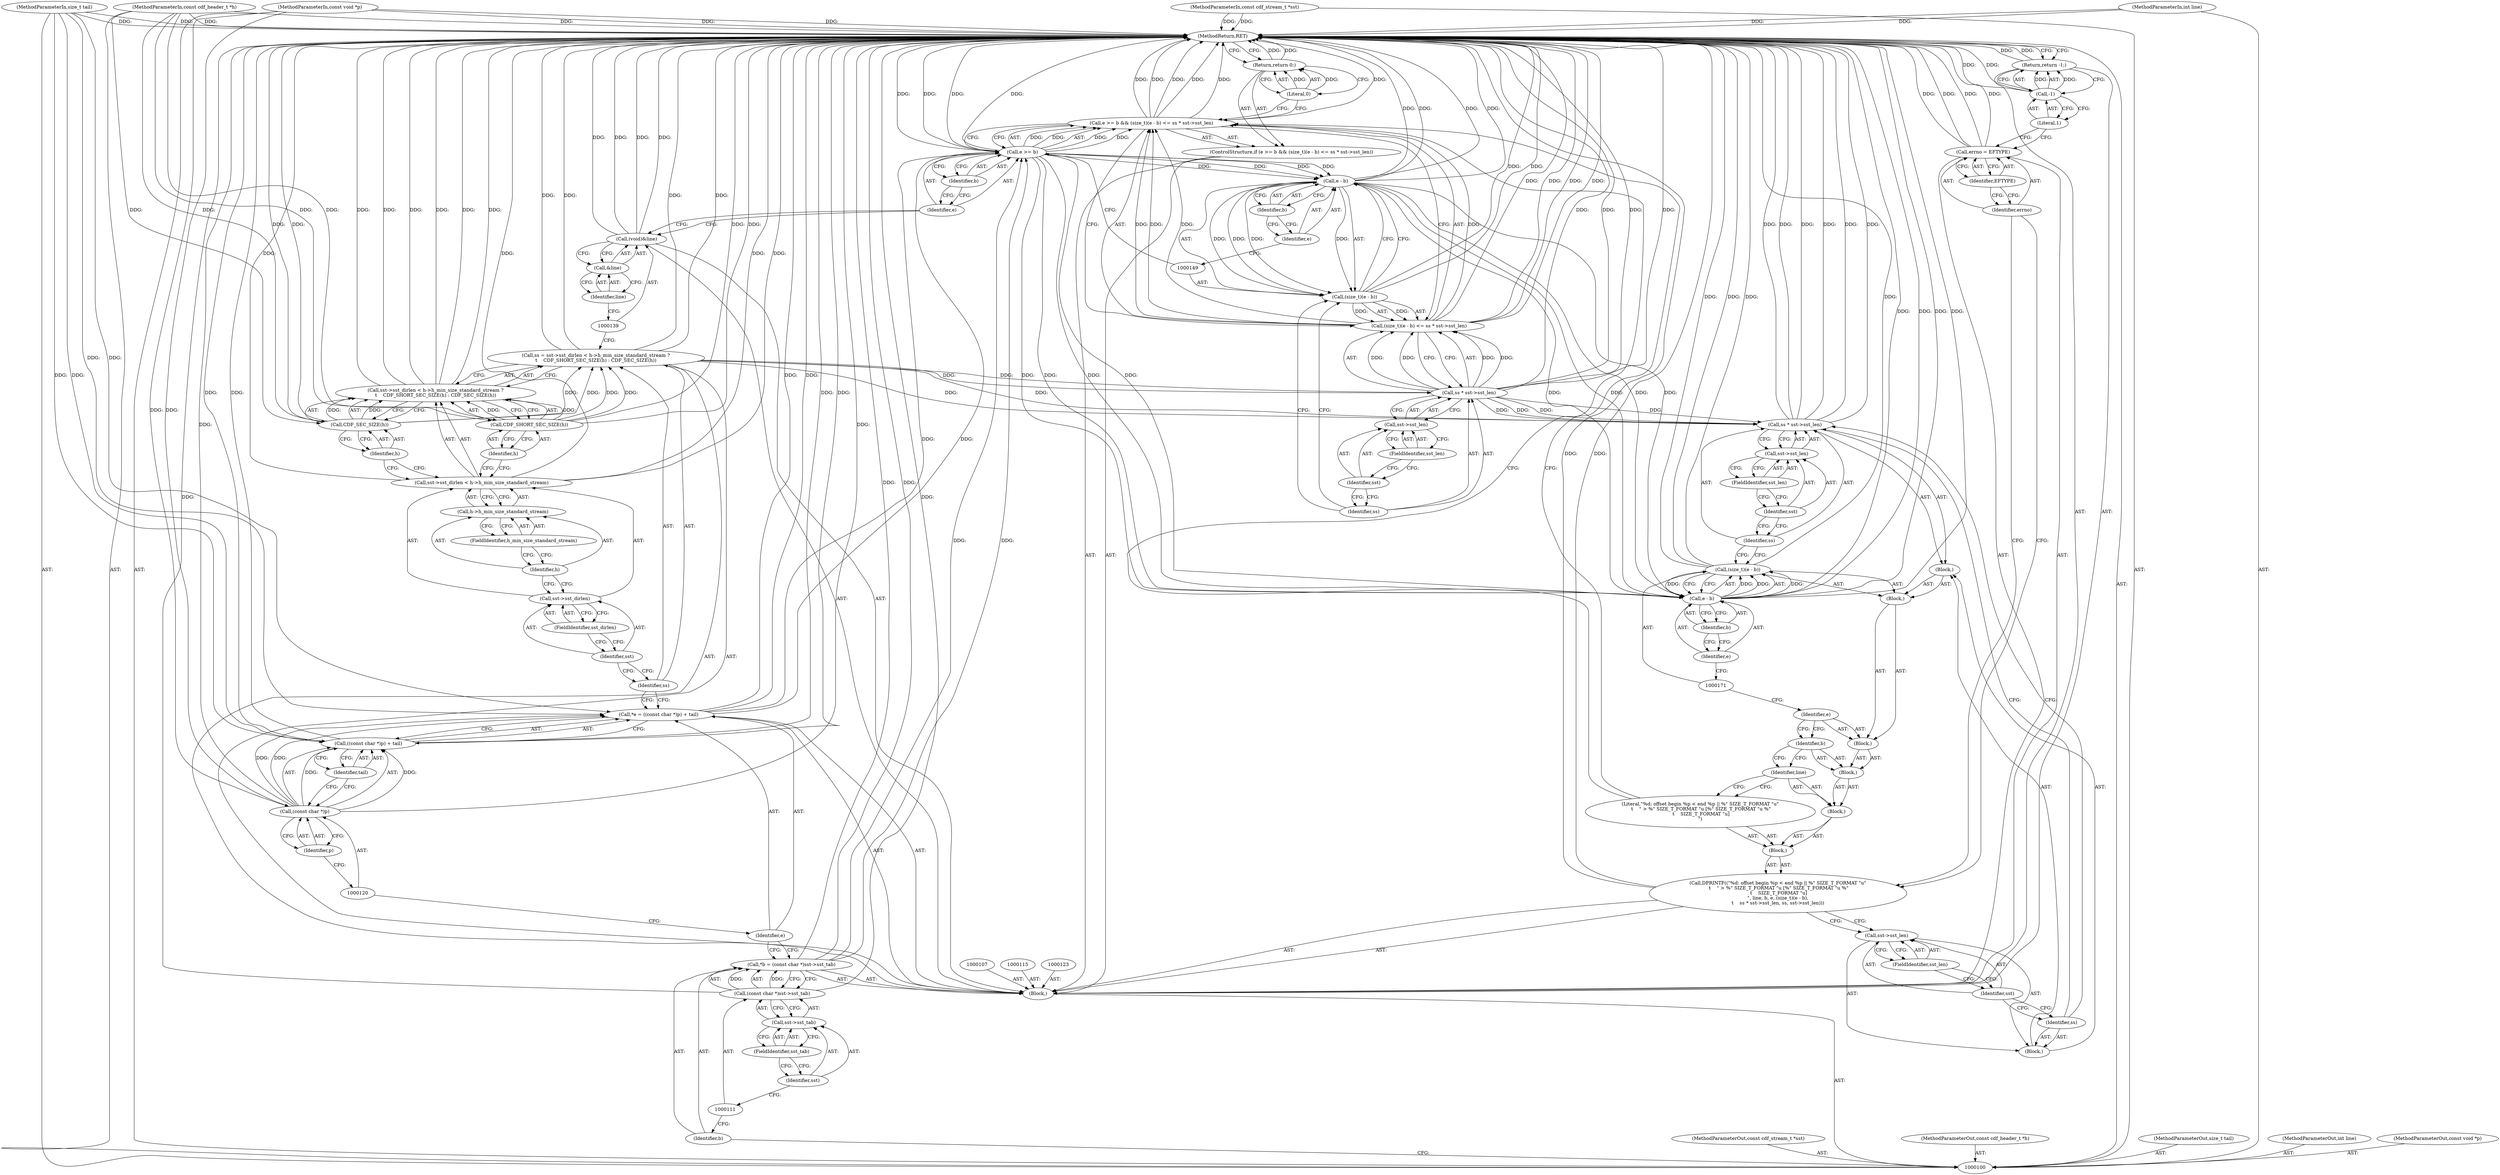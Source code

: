 digraph "0_file_36fadd29849b8087af9f4586f89dbf74ea45be67" {
"1000192" [label="(MethodReturn,RET)"];
"1000101" [label="(MethodParameterIn,const cdf_stream_t *sst)"];
"1000279" [label="(MethodParameterOut,const cdf_stream_t *sst)"];
"1000102" [label="(MethodParameterIn,const cdf_header_t *h)"];
"1000280" [label="(MethodParameterOut,const cdf_header_t *h)"];
"1000159" [label="(Literal,0)"];
"1000158" [label="(Return,return 0;)"];
"1000161" [label="(Block,)"];
"1000162" [label="(Literal,\"%d: offset begin %p < end %p || %\" SIZE_T_FORMAT \"u\"\n \t    \" > %\" SIZE_T_FORMAT \"u [%\" SIZE_T_FORMAT \"u %\"\n \t    SIZE_T_FORMAT \"u]\n\")"];
"1000160" [label="(Call,DPRINTF((\"%d: offset begin %p < end %p || %\" SIZE_T_FORMAT \"u\"\n \t    \" > %\" SIZE_T_FORMAT \"u [%\" SIZE_T_FORMAT \"u %\"\n \t    SIZE_T_FORMAT \"u]\n\", line, b, e, (size_t)(e - b),\n\t    ss * sst->sst_len, ss, sst->sst_len)))"];
"1000163" [label="(Block,)"];
"1000164" [label="(Identifier,line)"];
"1000165" [label="(Block,)"];
"1000166" [label="(Identifier,b)"];
"1000167" [label="(Block,)"];
"1000168" [label="(Identifier,e)"];
"1000169" [label="(Block,)"];
"1000170" [label="(Call,(size_t)(e - b))"];
"1000172" [label="(Call,e - b)"];
"1000173" [label="(Identifier,e)"];
"1000174" [label="(Identifier,b)"];
"1000178" [label="(Call,sst->sst_len)"];
"1000179" [label="(Identifier,sst)"];
"1000180" [label="(FieldIdentifier,sst_len)"];
"1000181" [label="(Block,)"];
"1000182" [label="(Identifier,ss)"];
"1000183" [label="(Call,sst->sst_len)"];
"1000184" [label="(Identifier,sst)"];
"1000185" [label="(FieldIdentifier,sst_len)"];
"1000175" [label="(Block,)"];
"1000176" [label="(Call,ss * sst->sst_len)"];
"1000177" [label="(Identifier,ss)"];
"1000188" [label="(Identifier,EFTYPE)"];
"1000186" [label="(Call,errno = EFTYPE)"];
"1000187" [label="(Identifier,errno)"];
"1000191" [label="(Literal,1)"];
"1000189" [label="(Return,return -1;)"];
"1000190" [label="(Call,-1)"];
"1000104" [label="(MethodParameterIn,size_t tail)"];
"1000282" [label="(MethodParameterOut,size_t tail)"];
"1000105" [label="(MethodParameterIn,int line)"];
"1000283" [label="(MethodParameterOut,int line)"];
"1000103" [label="(MethodParameterIn,const void *p)"];
"1000281" [label="(MethodParameterOut,const void *p)"];
"1000106" [label="(Block,)"];
"1000108" [label="(Call,*b = (const char *)sst->sst_tab)"];
"1000109" [label="(Identifier,b)"];
"1000110" [label="(Call,(const char *)sst->sst_tab)"];
"1000112" [label="(Call,sst->sst_tab)"];
"1000113" [label="(Identifier,sst)"];
"1000114" [label="(FieldIdentifier,sst_tab)"];
"1000116" [label="(Call,*e = ((const char *)p) + tail)"];
"1000117" [label="(Identifier,e)"];
"1000118" [label="(Call,((const char *)p) + tail)"];
"1000119" [label="(Call,(const char *)p)"];
"1000121" [label="(Identifier,p)"];
"1000122" [label="(Identifier,tail)"];
"1000126" [label="(Call,sst->sst_dirlen < h->h_min_size_standard_stream ?\n\t    CDF_SHORT_SEC_SIZE(h) : CDF_SEC_SIZE(h))"];
"1000127" [label="(Call,sst->sst_dirlen < h->h_min_size_standard_stream)"];
"1000128" [label="(Call,sst->sst_dirlen)"];
"1000129" [label="(Identifier,sst)"];
"1000130" [label="(FieldIdentifier,sst_dirlen)"];
"1000131" [label="(Call,h->h_min_size_standard_stream)"];
"1000132" [label="(Identifier,h)"];
"1000133" [label="(FieldIdentifier,h_min_size_standard_stream)"];
"1000124" [label="(Call,ss = sst->sst_dirlen < h->h_min_size_standard_stream ?\n\t    CDF_SHORT_SEC_SIZE(h) : CDF_SEC_SIZE(h))"];
"1000125" [label="(Identifier,ss)"];
"1000135" [label="(Identifier,h)"];
"1000136" [label="(Call,CDF_SEC_SIZE(h))"];
"1000137" [label="(Identifier,h)"];
"1000134" [label="(Call,CDF_SHORT_SEC_SIZE(h))"];
"1000138" [label="(Call,(void)&line)"];
"1000140" [label="(Call,&line)"];
"1000141" [label="(Identifier,line)"];
"1000142" [label="(ControlStructure,if (e >= b && (size_t)(e - b) <= ss * sst->sst_len))"];
"1000146" [label="(Identifier,b)"];
"1000147" [label="(Call,(size_t)(e - b) <= ss * sst->sst_len)"];
"1000148" [label="(Call,(size_t)(e - b))"];
"1000150" [label="(Call,e - b)"];
"1000151" [label="(Identifier,e)"];
"1000152" [label="(Identifier,b)"];
"1000153" [label="(Call,ss * sst->sst_len)"];
"1000154" [label="(Identifier,ss)"];
"1000155" [label="(Call,sst->sst_len)"];
"1000156" [label="(Identifier,sst)"];
"1000157" [label="(FieldIdentifier,sst_len)"];
"1000143" [label="(Call,e >= b && (size_t)(e - b) <= ss * sst->sst_len)"];
"1000144" [label="(Call,e >= b)"];
"1000145" [label="(Identifier,e)"];
"1000192" -> "1000100"  [label="AST: "];
"1000192" -> "1000158"  [label="CFG: "];
"1000192" -> "1000189"  [label="CFG: "];
"1000158" -> "1000192"  [label="DDG: "];
"1000124" -> "1000192"  [label="DDG: "];
"1000124" -> "1000192"  [label="DDG: "];
"1000150" -> "1000192"  [label="DDG: "];
"1000150" -> "1000192"  [label="DDG: "];
"1000190" -> "1000192"  [label="DDG: "];
"1000104" -> "1000192"  [label="DDG: "];
"1000105" -> "1000192"  [label="DDG: "];
"1000160" -> "1000192"  [label="DDG: "];
"1000119" -> "1000192"  [label="DDG: "];
"1000116" -> "1000192"  [label="DDG: "];
"1000153" -> "1000192"  [label="DDG: "];
"1000153" -> "1000192"  [label="DDG: "];
"1000118" -> "1000192"  [label="DDG: "];
"1000118" -> "1000192"  [label="DDG: "];
"1000144" -> "1000192"  [label="DDG: "];
"1000144" -> "1000192"  [label="DDG: "];
"1000186" -> "1000192"  [label="DDG: "];
"1000186" -> "1000192"  [label="DDG: "];
"1000176" -> "1000192"  [label="DDG: "];
"1000176" -> "1000192"  [label="DDG: "];
"1000176" -> "1000192"  [label="DDG: "];
"1000170" -> "1000192"  [label="DDG: "];
"1000170" -> "1000192"  [label="DDG: "];
"1000138" -> "1000192"  [label="DDG: "];
"1000138" -> "1000192"  [label="DDG: "];
"1000103" -> "1000192"  [label="DDG: "];
"1000143" -> "1000192"  [label="DDG: "];
"1000143" -> "1000192"  [label="DDG: "];
"1000143" -> "1000192"  [label="DDG: "];
"1000126" -> "1000192"  [label="DDG: "];
"1000126" -> "1000192"  [label="DDG: "];
"1000126" -> "1000192"  [label="DDG: "];
"1000147" -> "1000192"  [label="DDG: "];
"1000147" -> "1000192"  [label="DDG: "];
"1000102" -> "1000192"  [label="DDG: "];
"1000110" -> "1000192"  [label="DDG: "];
"1000134" -> "1000192"  [label="DDG: "];
"1000101" -> "1000192"  [label="DDG: "];
"1000108" -> "1000192"  [label="DDG: "];
"1000172" -> "1000192"  [label="DDG: "];
"1000172" -> "1000192"  [label="DDG: "];
"1000148" -> "1000192"  [label="DDG: "];
"1000127" -> "1000192"  [label="DDG: "];
"1000127" -> "1000192"  [label="DDG: "];
"1000136" -> "1000192"  [label="DDG: "];
"1000189" -> "1000192"  [label="DDG: "];
"1000101" -> "1000100"  [label="AST: "];
"1000101" -> "1000192"  [label="DDG: "];
"1000279" -> "1000100"  [label="AST: "];
"1000102" -> "1000100"  [label="AST: "];
"1000102" -> "1000192"  [label="DDG: "];
"1000102" -> "1000134"  [label="DDG: "];
"1000102" -> "1000136"  [label="DDG: "];
"1000280" -> "1000100"  [label="AST: "];
"1000159" -> "1000158"  [label="AST: "];
"1000159" -> "1000143"  [label="CFG: "];
"1000158" -> "1000159"  [label="CFG: "];
"1000159" -> "1000158"  [label="DDG: "];
"1000158" -> "1000142"  [label="AST: "];
"1000158" -> "1000159"  [label="CFG: "];
"1000159" -> "1000158"  [label="AST: "];
"1000192" -> "1000158"  [label="CFG: "];
"1000158" -> "1000192"  [label="DDG: "];
"1000159" -> "1000158"  [label="DDG: "];
"1000161" -> "1000160"  [label="AST: "];
"1000162" -> "1000161"  [label="AST: "];
"1000163" -> "1000161"  [label="AST: "];
"1000162" -> "1000161"  [label="AST: "];
"1000162" -> "1000143"  [label="CFG: "];
"1000164" -> "1000162"  [label="CFG: "];
"1000160" -> "1000106"  [label="AST: "];
"1000160" -> "1000183"  [label="CFG: "];
"1000161" -> "1000160"  [label="AST: "];
"1000187" -> "1000160"  [label="CFG: "];
"1000160" -> "1000192"  [label="DDG: "];
"1000163" -> "1000161"  [label="AST: "];
"1000164" -> "1000163"  [label="AST: "];
"1000165" -> "1000163"  [label="AST: "];
"1000164" -> "1000163"  [label="AST: "];
"1000164" -> "1000162"  [label="CFG: "];
"1000166" -> "1000164"  [label="CFG: "];
"1000165" -> "1000163"  [label="AST: "];
"1000166" -> "1000165"  [label="AST: "];
"1000167" -> "1000165"  [label="AST: "];
"1000166" -> "1000165"  [label="AST: "];
"1000166" -> "1000164"  [label="CFG: "];
"1000168" -> "1000166"  [label="CFG: "];
"1000167" -> "1000165"  [label="AST: "];
"1000168" -> "1000167"  [label="AST: "];
"1000169" -> "1000167"  [label="AST: "];
"1000168" -> "1000167"  [label="AST: "];
"1000168" -> "1000166"  [label="CFG: "];
"1000171" -> "1000168"  [label="CFG: "];
"1000169" -> "1000167"  [label="AST: "];
"1000170" -> "1000169"  [label="AST: "];
"1000175" -> "1000169"  [label="AST: "];
"1000170" -> "1000169"  [label="AST: "];
"1000170" -> "1000172"  [label="CFG: "];
"1000171" -> "1000170"  [label="AST: "];
"1000172" -> "1000170"  [label="AST: "];
"1000177" -> "1000170"  [label="CFG: "];
"1000170" -> "1000192"  [label="DDG: "];
"1000170" -> "1000192"  [label="DDG: "];
"1000172" -> "1000170"  [label="DDG: "];
"1000172" -> "1000170"  [label="DDG: "];
"1000172" -> "1000170"  [label="AST: "];
"1000172" -> "1000174"  [label="CFG: "];
"1000173" -> "1000172"  [label="AST: "];
"1000174" -> "1000172"  [label="AST: "];
"1000170" -> "1000172"  [label="CFG: "];
"1000172" -> "1000192"  [label="DDG: "];
"1000172" -> "1000192"  [label="DDG: "];
"1000172" -> "1000170"  [label="DDG: "];
"1000172" -> "1000170"  [label="DDG: "];
"1000150" -> "1000172"  [label="DDG: "];
"1000150" -> "1000172"  [label="DDG: "];
"1000144" -> "1000172"  [label="DDG: "];
"1000144" -> "1000172"  [label="DDG: "];
"1000173" -> "1000172"  [label="AST: "];
"1000173" -> "1000171"  [label="CFG: "];
"1000174" -> "1000173"  [label="CFG: "];
"1000174" -> "1000172"  [label="AST: "];
"1000174" -> "1000173"  [label="CFG: "];
"1000172" -> "1000174"  [label="CFG: "];
"1000178" -> "1000176"  [label="AST: "];
"1000178" -> "1000180"  [label="CFG: "];
"1000179" -> "1000178"  [label="AST: "];
"1000180" -> "1000178"  [label="AST: "];
"1000176" -> "1000178"  [label="CFG: "];
"1000179" -> "1000178"  [label="AST: "];
"1000179" -> "1000177"  [label="CFG: "];
"1000180" -> "1000179"  [label="CFG: "];
"1000180" -> "1000178"  [label="AST: "];
"1000180" -> "1000179"  [label="CFG: "];
"1000178" -> "1000180"  [label="CFG: "];
"1000181" -> "1000175"  [label="AST: "];
"1000182" -> "1000181"  [label="AST: "];
"1000183" -> "1000181"  [label="AST: "];
"1000182" -> "1000181"  [label="AST: "];
"1000182" -> "1000176"  [label="CFG: "];
"1000184" -> "1000182"  [label="CFG: "];
"1000183" -> "1000181"  [label="AST: "];
"1000183" -> "1000185"  [label="CFG: "];
"1000184" -> "1000183"  [label="AST: "];
"1000185" -> "1000183"  [label="AST: "];
"1000160" -> "1000183"  [label="CFG: "];
"1000184" -> "1000183"  [label="AST: "];
"1000184" -> "1000182"  [label="CFG: "];
"1000185" -> "1000184"  [label="CFG: "];
"1000185" -> "1000183"  [label="AST: "];
"1000185" -> "1000184"  [label="CFG: "];
"1000183" -> "1000185"  [label="CFG: "];
"1000175" -> "1000169"  [label="AST: "];
"1000176" -> "1000175"  [label="AST: "];
"1000181" -> "1000175"  [label="AST: "];
"1000176" -> "1000175"  [label="AST: "];
"1000176" -> "1000178"  [label="CFG: "];
"1000177" -> "1000176"  [label="AST: "];
"1000178" -> "1000176"  [label="AST: "];
"1000182" -> "1000176"  [label="CFG: "];
"1000176" -> "1000192"  [label="DDG: "];
"1000176" -> "1000192"  [label="DDG: "];
"1000176" -> "1000192"  [label="DDG: "];
"1000124" -> "1000176"  [label="DDG: "];
"1000153" -> "1000176"  [label="DDG: "];
"1000153" -> "1000176"  [label="DDG: "];
"1000177" -> "1000176"  [label="AST: "];
"1000177" -> "1000170"  [label="CFG: "];
"1000179" -> "1000177"  [label="CFG: "];
"1000188" -> "1000186"  [label="AST: "];
"1000188" -> "1000187"  [label="CFG: "];
"1000186" -> "1000188"  [label="CFG: "];
"1000186" -> "1000106"  [label="AST: "];
"1000186" -> "1000188"  [label="CFG: "];
"1000187" -> "1000186"  [label="AST: "];
"1000188" -> "1000186"  [label="AST: "];
"1000191" -> "1000186"  [label="CFG: "];
"1000186" -> "1000192"  [label="DDG: "];
"1000186" -> "1000192"  [label="DDG: "];
"1000187" -> "1000186"  [label="AST: "];
"1000187" -> "1000160"  [label="CFG: "];
"1000188" -> "1000187"  [label="CFG: "];
"1000191" -> "1000190"  [label="AST: "];
"1000191" -> "1000186"  [label="CFG: "];
"1000190" -> "1000191"  [label="CFG: "];
"1000189" -> "1000106"  [label="AST: "];
"1000189" -> "1000190"  [label="CFG: "];
"1000190" -> "1000189"  [label="AST: "];
"1000192" -> "1000189"  [label="CFG: "];
"1000189" -> "1000192"  [label="DDG: "];
"1000190" -> "1000189"  [label="DDG: "];
"1000190" -> "1000189"  [label="AST: "];
"1000190" -> "1000191"  [label="CFG: "];
"1000191" -> "1000190"  [label="AST: "];
"1000189" -> "1000190"  [label="CFG: "];
"1000190" -> "1000192"  [label="DDG: "];
"1000190" -> "1000189"  [label="DDG: "];
"1000104" -> "1000100"  [label="AST: "];
"1000104" -> "1000192"  [label="DDG: "];
"1000104" -> "1000116"  [label="DDG: "];
"1000104" -> "1000118"  [label="DDG: "];
"1000282" -> "1000100"  [label="AST: "];
"1000105" -> "1000100"  [label="AST: "];
"1000105" -> "1000192"  [label="DDG: "];
"1000283" -> "1000100"  [label="AST: "];
"1000103" -> "1000100"  [label="AST: "];
"1000103" -> "1000192"  [label="DDG: "];
"1000103" -> "1000119"  [label="DDG: "];
"1000281" -> "1000100"  [label="AST: "];
"1000106" -> "1000100"  [label="AST: "];
"1000107" -> "1000106"  [label="AST: "];
"1000108" -> "1000106"  [label="AST: "];
"1000115" -> "1000106"  [label="AST: "];
"1000116" -> "1000106"  [label="AST: "];
"1000123" -> "1000106"  [label="AST: "];
"1000124" -> "1000106"  [label="AST: "];
"1000138" -> "1000106"  [label="AST: "];
"1000142" -> "1000106"  [label="AST: "];
"1000160" -> "1000106"  [label="AST: "];
"1000186" -> "1000106"  [label="AST: "];
"1000189" -> "1000106"  [label="AST: "];
"1000108" -> "1000106"  [label="AST: "];
"1000108" -> "1000110"  [label="CFG: "];
"1000109" -> "1000108"  [label="AST: "];
"1000110" -> "1000108"  [label="AST: "];
"1000117" -> "1000108"  [label="CFG: "];
"1000108" -> "1000192"  [label="DDG: "];
"1000110" -> "1000108"  [label="DDG: "];
"1000108" -> "1000144"  [label="DDG: "];
"1000109" -> "1000108"  [label="AST: "];
"1000109" -> "1000100"  [label="CFG: "];
"1000111" -> "1000109"  [label="CFG: "];
"1000110" -> "1000108"  [label="AST: "];
"1000110" -> "1000112"  [label="CFG: "];
"1000111" -> "1000110"  [label="AST: "];
"1000112" -> "1000110"  [label="AST: "];
"1000108" -> "1000110"  [label="CFG: "];
"1000110" -> "1000192"  [label="DDG: "];
"1000110" -> "1000108"  [label="DDG: "];
"1000112" -> "1000110"  [label="AST: "];
"1000112" -> "1000114"  [label="CFG: "];
"1000113" -> "1000112"  [label="AST: "];
"1000114" -> "1000112"  [label="AST: "];
"1000110" -> "1000112"  [label="CFG: "];
"1000113" -> "1000112"  [label="AST: "];
"1000113" -> "1000111"  [label="CFG: "];
"1000114" -> "1000113"  [label="CFG: "];
"1000114" -> "1000112"  [label="AST: "];
"1000114" -> "1000113"  [label="CFG: "];
"1000112" -> "1000114"  [label="CFG: "];
"1000116" -> "1000106"  [label="AST: "];
"1000116" -> "1000118"  [label="CFG: "];
"1000117" -> "1000116"  [label="AST: "];
"1000118" -> "1000116"  [label="AST: "];
"1000125" -> "1000116"  [label="CFG: "];
"1000116" -> "1000192"  [label="DDG: "];
"1000119" -> "1000116"  [label="DDG: "];
"1000104" -> "1000116"  [label="DDG: "];
"1000116" -> "1000144"  [label="DDG: "];
"1000117" -> "1000116"  [label="AST: "];
"1000117" -> "1000108"  [label="CFG: "];
"1000120" -> "1000117"  [label="CFG: "];
"1000118" -> "1000116"  [label="AST: "];
"1000118" -> "1000122"  [label="CFG: "];
"1000119" -> "1000118"  [label="AST: "];
"1000122" -> "1000118"  [label="AST: "];
"1000116" -> "1000118"  [label="CFG: "];
"1000118" -> "1000192"  [label="DDG: "];
"1000118" -> "1000192"  [label="DDG: "];
"1000119" -> "1000118"  [label="DDG: "];
"1000104" -> "1000118"  [label="DDG: "];
"1000119" -> "1000118"  [label="AST: "];
"1000119" -> "1000121"  [label="CFG: "];
"1000120" -> "1000119"  [label="AST: "];
"1000121" -> "1000119"  [label="AST: "];
"1000122" -> "1000119"  [label="CFG: "];
"1000119" -> "1000192"  [label="DDG: "];
"1000119" -> "1000116"  [label="DDG: "];
"1000119" -> "1000118"  [label="DDG: "];
"1000103" -> "1000119"  [label="DDG: "];
"1000121" -> "1000119"  [label="AST: "];
"1000121" -> "1000120"  [label="CFG: "];
"1000119" -> "1000121"  [label="CFG: "];
"1000122" -> "1000118"  [label="AST: "];
"1000122" -> "1000119"  [label="CFG: "];
"1000118" -> "1000122"  [label="CFG: "];
"1000126" -> "1000124"  [label="AST: "];
"1000126" -> "1000134"  [label="CFG: "];
"1000126" -> "1000136"  [label="CFG: "];
"1000127" -> "1000126"  [label="AST: "];
"1000134" -> "1000126"  [label="AST: "];
"1000136" -> "1000126"  [label="AST: "];
"1000124" -> "1000126"  [label="CFG: "];
"1000126" -> "1000192"  [label="DDG: "];
"1000126" -> "1000192"  [label="DDG: "];
"1000126" -> "1000192"  [label="DDG: "];
"1000134" -> "1000126"  [label="DDG: "];
"1000136" -> "1000126"  [label="DDG: "];
"1000127" -> "1000126"  [label="AST: "];
"1000127" -> "1000131"  [label="CFG: "];
"1000128" -> "1000127"  [label="AST: "];
"1000131" -> "1000127"  [label="AST: "];
"1000135" -> "1000127"  [label="CFG: "];
"1000137" -> "1000127"  [label="CFG: "];
"1000127" -> "1000192"  [label="DDG: "];
"1000127" -> "1000192"  [label="DDG: "];
"1000128" -> "1000127"  [label="AST: "];
"1000128" -> "1000130"  [label="CFG: "];
"1000129" -> "1000128"  [label="AST: "];
"1000130" -> "1000128"  [label="AST: "];
"1000132" -> "1000128"  [label="CFG: "];
"1000129" -> "1000128"  [label="AST: "];
"1000129" -> "1000125"  [label="CFG: "];
"1000130" -> "1000129"  [label="CFG: "];
"1000130" -> "1000128"  [label="AST: "];
"1000130" -> "1000129"  [label="CFG: "];
"1000128" -> "1000130"  [label="CFG: "];
"1000131" -> "1000127"  [label="AST: "];
"1000131" -> "1000133"  [label="CFG: "];
"1000132" -> "1000131"  [label="AST: "];
"1000133" -> "1000131"  [label="AST: "];
"1000127" -> "1000131"  [label="CFG: "];
"1000132" -> "1000131"  [label="AST: "];
"1000132" -> "1000128"  [label="CFG: "];
"1000133" -> "1000132"  [label="CFG: "];
"1000133" -> "1000131"  [label="AST: "];
"1000133" -> "1000132"  [label="CFG: "];
"1000131" -> "1000133"  [label="CFG: "];
"1000124" -> "1000106"  [label="AST: "];
"1000124" -> "1000126"  [label="CFG: "];
"1000125" -> "1000124"  [label="AST: "];
"1000126" -> "1000124"  [label="AST: "];
"1000139" -> "1000124"  [label="CFG: "];
"1000124" -> "1000192"  [label="DDG: "];
"1000124" -> "1000192"  [label="DDG: "];
"1000134" -> "1000124"  [label="DDG: "];
"1000136" -> "1000124"  [label="DDG: "];
"1000124" -> "1000153"  [label="DDG: "];
"1000124" -> "1000176"  [label="DDG: "];
"1000125" -> "1000124"  [label="AST: "];
"1000125" -> "1000116"  [label="CFG: "];
"1000129" -> "1000125"  [label="CFG: "];
"1000135" -> "1000134"  [label="AST: "];
"1000135" -> "1000127"  [label="CFG: "];
"1000134" -> "1000135"  [label="CFG: "];
"1000136" -> "1000126"  [label="AST: "];
"1000136" -> "1000137"  [label="CFG: "];
"1000137" -> "1000136"  [label="AST: "];
"1000126" -> "1000136"  [label="CFG: "];
"1000136" -> "1000192"  [label="DDG: "];
"1000136" -> "1000124"  [label="DDG: "];
"1000136" -> "1000126"  [label="DDG: "];
"1000102" -> "1000136"  [label="DDG: "];
"1000137" -> "1000136"  [label="AST: "];
"1000137" -> "1000127"  [label="CFG: "];
"1000136" -> "1000137"  [label="CFG: "];
"1000134" -> "1000126"  [label="AST: "];
"1000134" -> "1000135"  [label="CFG: "];
"1000135" -> "1000134"  [label="AST: "];
"1000126" -> "1000134"  [label="CFG: "];
"1000134" -> "1000192"  [label="DDG: "];
"1000134" -> "1000124"  [label="DDG: "];
"1000134" -> "1000126"  [label="DDG: "];
"1000102" -> "1000134"  [label="DDG: "];
"1000138" -> "1000106"  [label="AST: "];
"1000138" -> "1000140"  [label="CFG: "];
"1000139" -> "1000138"  [label="AST: "];
"1000140" -> "1000138"  [label="AST: "];
"1000145" -> "1000138"  [label="CFG: "];
"1000138" -> "1000192"  [label="DDG: "];
"1000138" -> "1000192"  [label="DDG: "];
"1000140" -> "1000138"  [label="AST: "];
"1000140" -> "1000141"  [label="CFG: "];
"1000141" -> "1000140"  [label="AST: "];
"1000138" -> "1000140"  [label="CFG: "];
"1000141" -> "1000140"  [label="AST: "];
"1000141" -> "1000139"  [label="CFG: "];
"1000140" -> "1000141"  [label="CFG: "];
"1000142" -> "1000106"  [label="AST: "];
"1000143" -> "1000142"  [label="AST: "];
"1000158" -> "1000142"  [label="AST: "];
"1000146" -> "1000144"  [label="AST: "];
"1000146" -> "1000145"  [label="CFG: "];
"1000144" -> "1000146"  [label="CFG: "];
"1000147" -> "1000143"  [label="AST: "];
"1000147" -> "1000153"  [label="CFG: "];
"1000148" -> "1000147"  [label="AST: "];
"1000153" -> "1000147"  [label="AST: "];
"1000143" -> "1000147"  [label="CFG: "];
"1000147" -> "1000192"  [label="DDG: "];
"1000147" -> "1000192"  [label="DDG: "];
"1000147" -> "1000143"  [label="DDG: "];
"1000147" -> "1000143"  [label="DDG: "];
"1000148" -> "1000147"  [label="DDG: "];
"1000153" -> "1000147"  [label="DDG: "];
"1000153" -> "1000147"  [label="DDG: "];
"1000148" -> "1000147"  [label="AST: "];
"1000148" -> "1000150"  [label="CFG: "];
"1000149" -> "1000148"  [label="AST: "];
"1000150" -> "1000148"  [label="AST: "];
"1000154" -> "1000148"  [label="CFG: "];
"1000148" -> "1000192"  [label="DDG: "];
"1000148" -> "1000147"  [label="DDG: "];
"1000150" -> "1000148"  [label="DDG: "];
"1000150" -> "1000148"  [label="DDG: "];
"1000150" -> "1000148"  [label="AST: "];
"1000150" -> "1000152"  [label="CFG: "];
"1000151" -> "1000150"  [label="AST: "];
"1000152" -> "1000150"  [label="AST: "];
"1000148" -> "1000150"  [label="CFG: "];
"1000150" -> "1000192"  [label="DDG: "];
"1000150" -> "1000192"  [label="DDG: "];
"1000150" -> "1000148"  [label="DDG: "];
"1000150" -> "1000148"  [label="DDG: "];
"1000144" -> "1000150"  [label="DDG: "];
"1000144" -> "1000150"  [label="DDG: "];
"1000150" -> "1000172"  [label="DDG: "];
"1000150" -> "1000172"  [label="DDG: "];
"1000151" -> "1000150"  [label="AST: "];
"1000151" -> "1000149"  [label="CFG: "];
"1000152" -> "1000151"  [label="CFG: "];
"1000152" -> "1000150"  [label="AST: "];
"1000152" -> "1000151"  [label="CFG: "];
"1000150" -> "1000152"  [label="CFG: "];
"1000153" -> "1000147"  [label="AST: "];
"1000153" -> "1000155"  [label="CFG: "];
"1000154" -> "1000153"  [label="AST: "];
"1000155" -> "1000153"  [label="AST: "];
"1000147" -> "1000153"  [label="CFG: "];
"1000153" -> "1000192"  [label="DDG: "];
"1000153" -> "1000192"  [label="DDG: "];
"1000153" -> "1000147"  [label="DDG: "];
"1000153" -> "1000147"  [label="DDG: "];
"1000124" -> "1000153"  [label="DDG: "];
"1000153" -> "1000176"  [label="DDG: "];
"1000153" -> "1000176"  [label="DDG: "];
"1000154" -> "1000153"  [label="AST: "];
"1000154" -> "1000148"  [label="CFG: "];
"1000156" -> "1000154"  [label="CFG: "];
"1000155" -> "1000153"  [label="AST: "];
"1000155" -> "1000157"  [label="CFG: "];
"1000156" -> "1000155"  [label="AST: "];
"1000157" -> "1000155"  [label="AST: "];
"1000153" -> "1000155"  [label="CFG: "];
"1000156" -> "1000155"  [label="AST: "];
"1000156" -> "1000154"  [label="CFG: "];
"1000157" -> "1000156"  [label="CFG: "];
"1000157" -> "1000155"  [label="AST: "];
"1000157" -> "1000156"  [label="CFG: "];
"1000155" -> "1000157"  [label="CFG: "];
"1000143" -> "1000142"  [label="AST: "];
"1000143" -> "1000144"  [label="CFG: "];
"1000143" -> "1000147"  [label="CFG: "];
"1000144" -> "1000143"  [label="AST: "];
"1000147" -> "1000143"  [label="AST: "];
"1000159" -> "1000143"  [label="CFG: "];
"1000162" -> "1000143"  [label="CFG: "];
"1000143" -> "1000192"  [label="DDG: "];
"1000143" -> "1000192"  [label="DDG: "];
"1000143" -> "1000192"  [label="DDG: "];
"1000144" -> "1000143"  [label="DDG: "];
"1000144" -> "1000143"  [label="DDG: "];
"1000147" -> "1000143"  [label="DDG: "];
"1000147" -> "1000143"  [label="DDG: "];
"1000144" -> "1000143"  [label="AST: "];
"1000144" -> "1000146"  [label="CFG: "];
"1000145" -> "1000144"  [label="AST: "];
"1000146" -> "1000144"  [label="AST: "];
"1000149" -> "1000144"  [label="CFG: "];
"1000143" -> "1000144"  [label="CFG: "];
"1000144" -> "1000192"  [label="DDG: "];
"1000144" -> "1000192"  [label="DDG: "];
"1000144" -> "1000143"  [label="DDG: "];
"1000144" -> "1000143"  [label="DDG: "];
"1000116" -> "1000144"  [label="DDG: "];
"1000108" -> "1000144"  [label="DDG: "];
"1000144" -> "1000150"  [label="DDG: "];
"1000144" -> "1000150"  [label="DDG: "];
"1000144" -> "1000172"  [label="DDG: "];
"1000144" -> "1000172"  [label="DDG: "];
"1000145" -> "1000144"  [label="AST: "];
"1000145" -> "1000138"  [label="CFG: "];
"1000146" -> "1000145"  [label="CFG: "];
}
